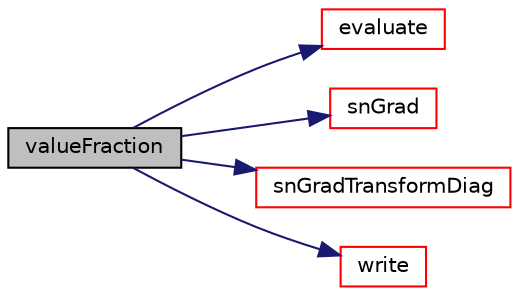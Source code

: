 digraph "valueFraction"
{
  bgcolor="transparent";
  edge [fontname="Helvetica",fontsize="10",labelfontname="Helvetica",labelfontsize="10"];
  node [fontname="Helvetica",fontsize="10",shape=record];
  rankdir="LR";
  Node59 [label="valueFraction",height=0.2,width=0.4,color="black", fillcolor="grey75", style="filled", fontcolor="black"];
  Node59 -> Node60 [color="midnightblue",fontsize="10",style="solid",fontname="Helvetica"];
  Node60 [label="evaluate",height=0.2,width=0.4,color="red",URL="$a22769.html#a3b59c070ab0408e3bbb21927540159f4",tooltip="Evaluate the patch field. "];
  Node59 -> Node62 [color="midnightblue",fontsize="10",style="solid",fontname="Helvetica"];
  Node62 [label="snGrad",height=0.2,width=0.4,color="red",URL="$a22769.html#a4e21804a54c15c57d187b21feff6f267",tooltip="Return gradient at boundary. "];
  Node59 -> Node63 [color="midnightblue",fontsize="10",style="solid",fontname="Helvetica"];
  Node63 [label="snGradTransformDiag",height=0.2,width=0.4,color="red",URL="$a22769.html#ad369a69e9725d4bf2e6f522035c8d53d",tooltip="Return face-gradient transform diagonal. "];
  Node59 -> Node72 [color="midnightblue",fontsize="10",style="solid",fontname="Helvetica"];
  Node72 [label="write",height=0.2,width=0.4,color="red",URL="$a22769.html#a293fdfec8bdfbd5c3913ab4c9f3454ff",tooltip="Write. "];
}
